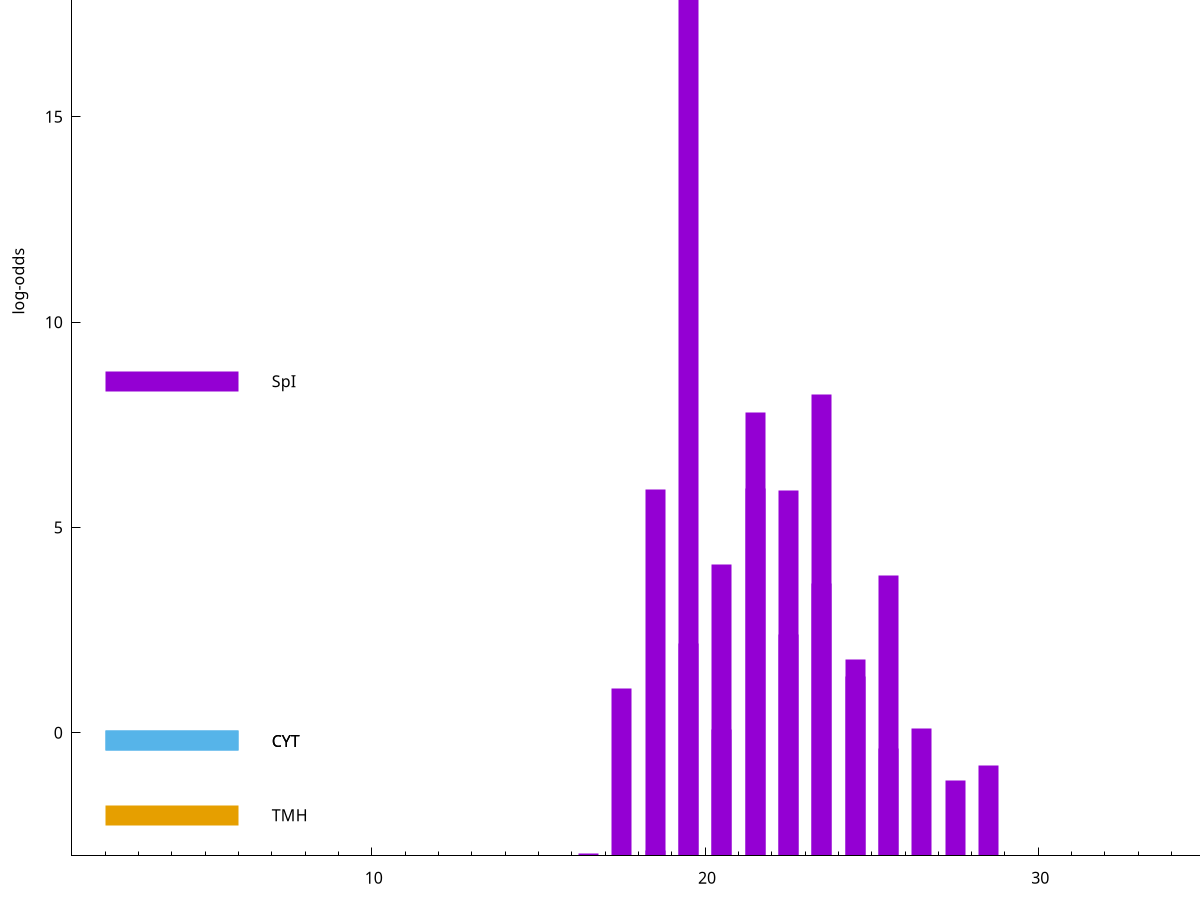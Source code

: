 set title "LipoP predictions for SRR5666568.gff"
set size 2., 1.4
set xrange [1:70] 
set mxtics 10
set yrange [-3:25]
set y2range [0:28]
set ylabel "log-odds"
set term postscript eps color solid "Helvetica" 30
set output "SRR5666568.gff355.eps"
set arrow from 2,19.5537 to 6,19.5537 nohead lt 1 lw 20
set label "SpI" at 7,19.5537
set arrow from 2,8.56174 to 6,8.56174 nohead lt 1 lw 20
set label "SpI" at 7,8.56174
set arrow from 2,-0.200913 to 6,-0.200913 nohead lt 3 lw 20
set label "CYT" at 7,-0.200913
set arrow from 2,-0.200913 to 6,-0.200913 nohead lt 3 lw 20
set label "CYT" at 7,-0.200913
set arrow from 2,-2.00902 to 6,-2.00902 nohead lt 4 lw 20
set label "TMH" at 7,-2.00902
set arrow from 2,19.5537 to 6,19.5537 nohead lt 1 lw 20
set label "SpI" at 7,19.5537
# NOTE: The scores below are the log-odds scores with the threshold
# NOTE: subtracted (a hack to make gnuplot make the histogram all
# NOTE: look nice).
plot "-" axes x1y2 title "" with impulses lt 1 lw 20
19.500000 22.553000
23.500000 11.233120
21.500000 10.795080
21.500000 8.953440
18.500000 8.925040
22.500000 8.903610
20.500000 7.097400
25.500000 6.835210
23.500000 6.635650
22.500000 5.389090
19.500000 5.171560
24.500000 4.791970
24.500000 4.368030
17.500000 4.075420
26.500000 3.110038
20.500000 3.067972
25.500000 2.622325
28.500000 2.208389
27.500000 1.843150
18.500000 0.123540
16.500000 0.070230
e
exit
